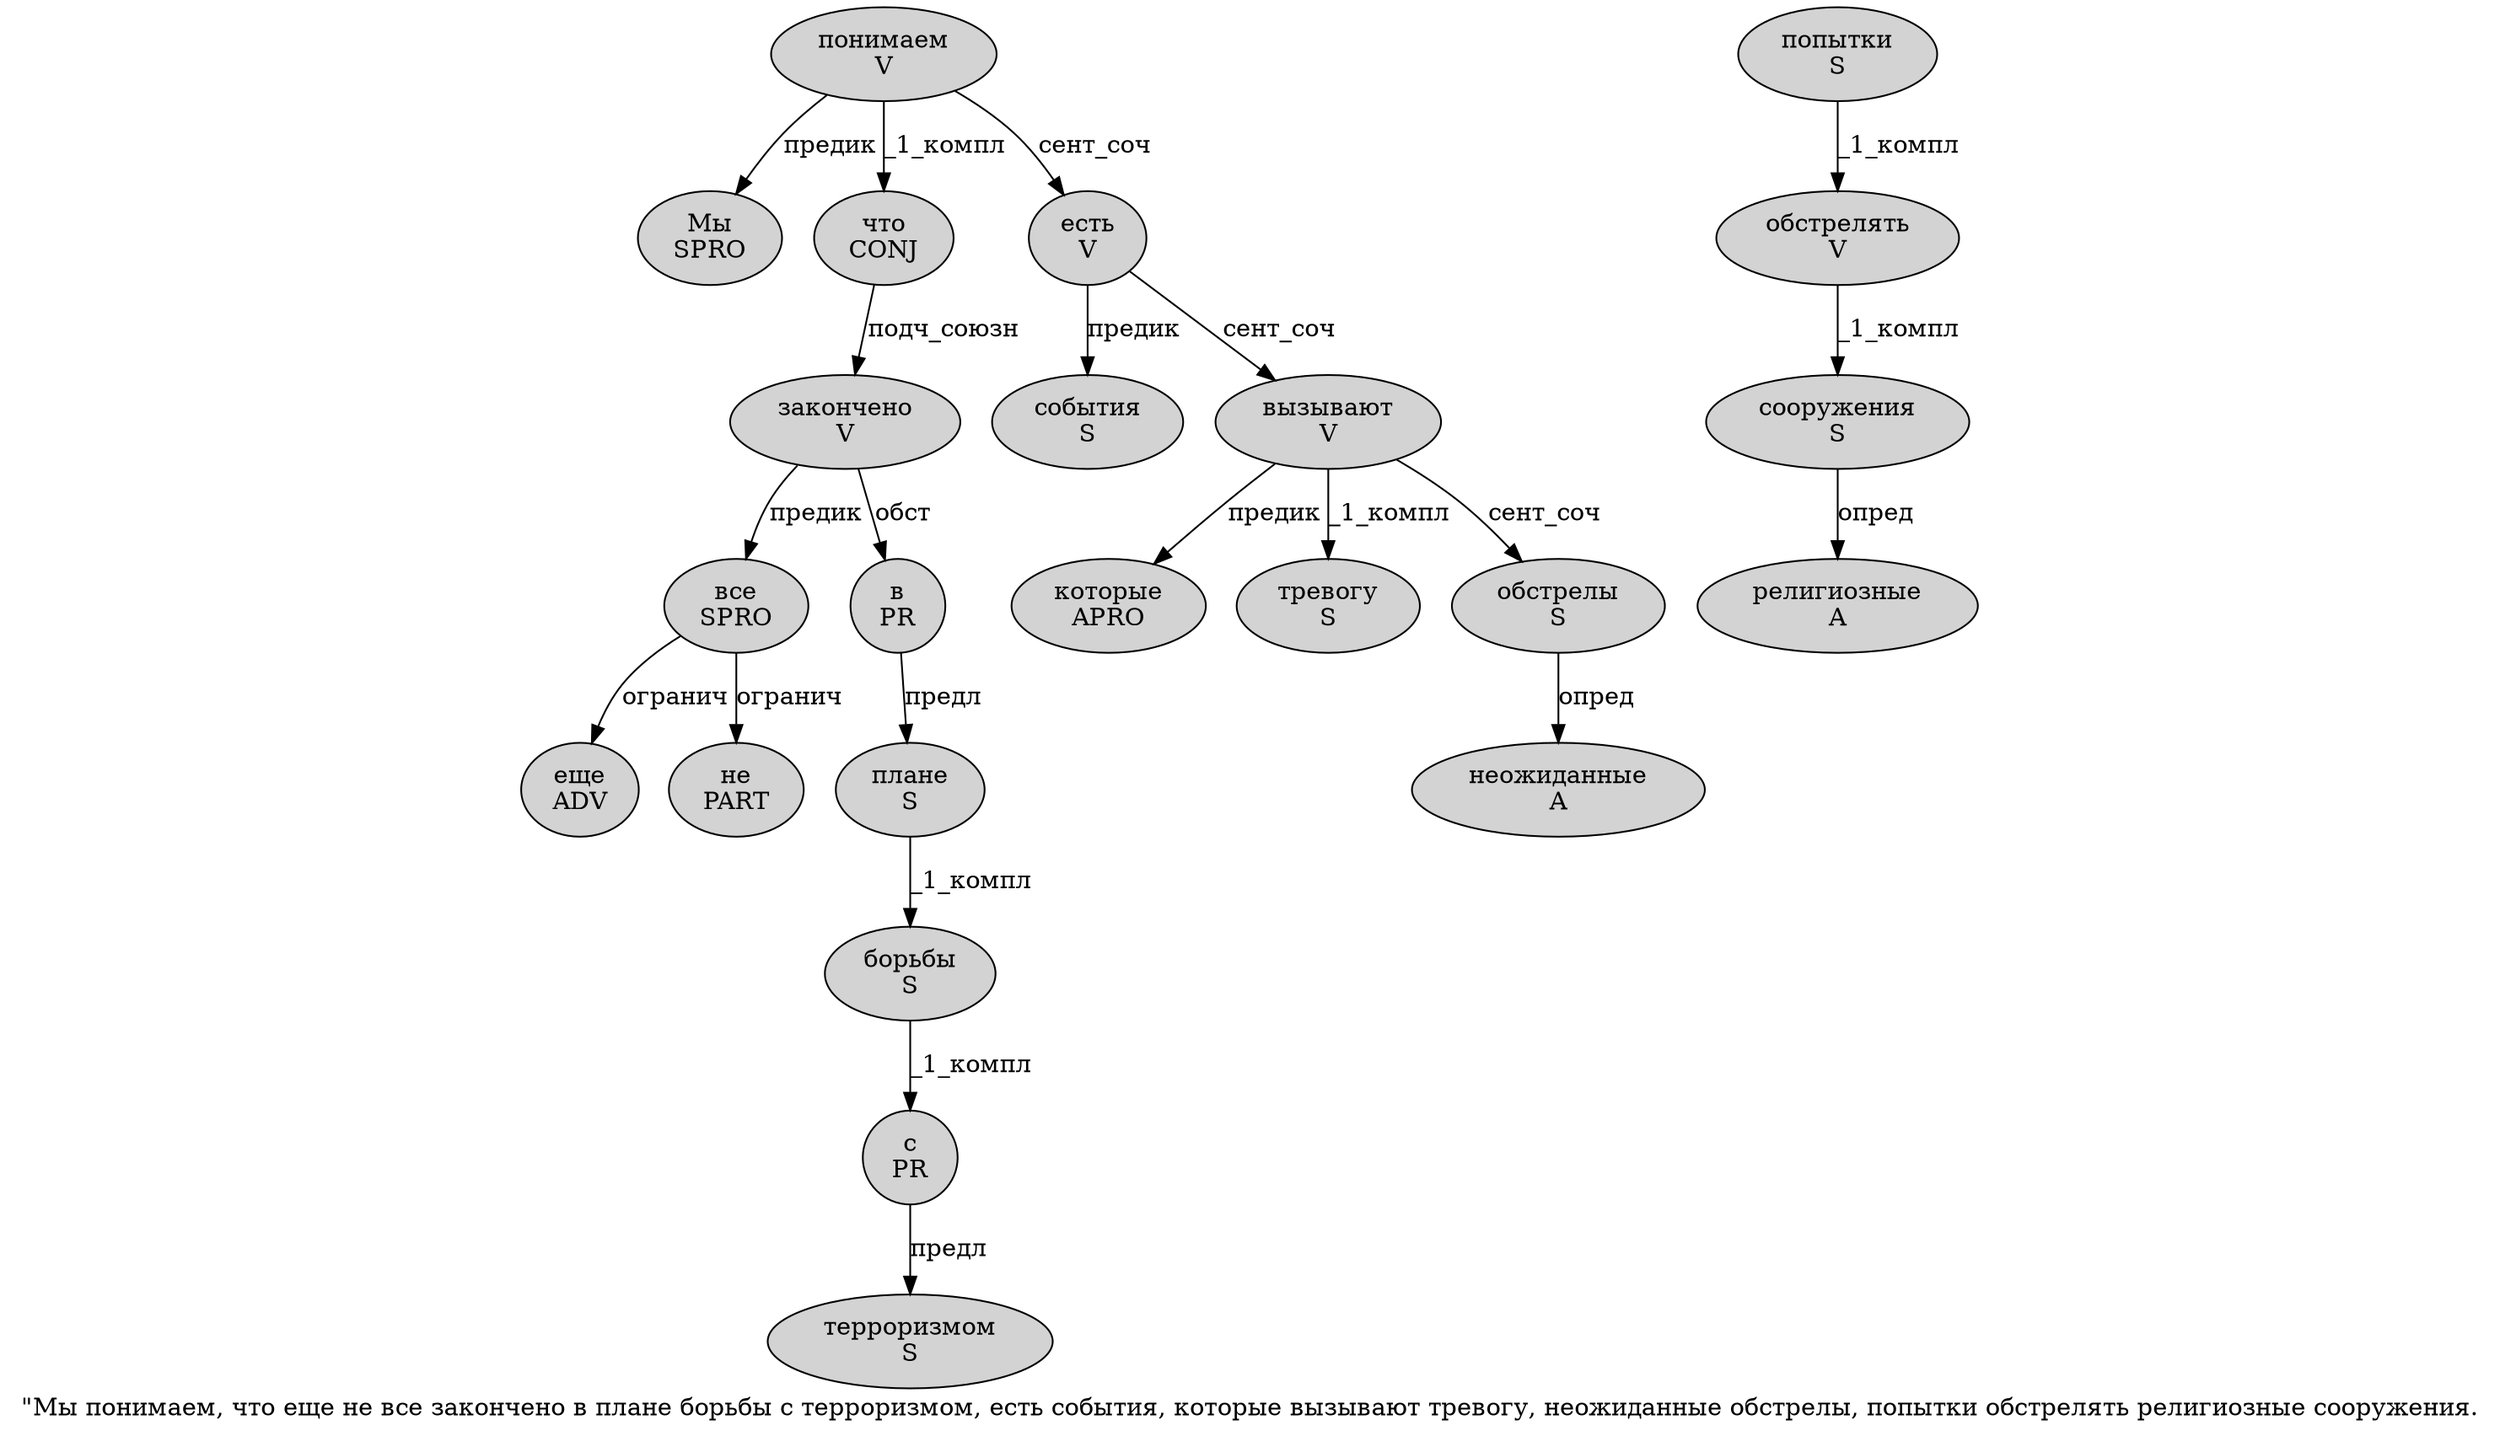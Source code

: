 digraph SENTENCE_1579 {
	graph [label="\"Мы понимаем, что еще не все закончено в плане борьбы с терроризмом, есть события, которые вызывают тревогу, неожиданные обстрелы, попытки обстрелять религиозные сооружения."]
	node [style=filled]
		1 [label="Мы
SPRO" color="" fillcolor=lightgray penwidth=1 shape=ellipse]
		2 [label="понимаем
V" color="" fillcolor=lightgray penwidth=1 shape=ellipse]
		4 [label="что
CONJ" color="" fillcolor=lightgray penwidth=1 shape=ellipse]
		5 [label="еще
ADV" color="" fillcolor=lightgray penwidth=1 shape=ellipse]
		6 [label="не
PART" color="" fillcolor=lightgray penwidth=1 shape=ellipse]
		7 [label="все
SPRO" color="" fillcolor=lightgray penwidth=1 shape=ellipse]
		8 [label="закончено
V" color="" fillcolor=lightgray penwidth=1 shape=ellipse]
		9 [label="в
PR" color="" fillcolor=lightgray penwidth=1 shape=ellipse]
		10 [label="плане
S" color="" fillcolor=lightgray penwidth=1 shape=ellipse]
		11 [label="борьбы
S" color="" fillcolor=lightgray penwidth=1 shape=ellipse]
		12 [label="с
PR" color="" fillcolor=lightgray penwidth=1 shape=ellipse]
		13 [label="терроризмом
S" color="" fillcolor=lightgray penwidth=1 shape=ellipse]
		15 [label="есть
V" color="" fillcolor=lightgray penwidth=1 shape=ellipse]
		16 [label="события
S" color="" fillcolor=lightgray penwidth=1 shape=ellipse]
		18 [label="которые
APRO" color="" fillcolor=lightgray penwidth=1 shape=ellipse]
		19 [label="вызывают
V" color="" fillcolor=lightgray penwidth=1 shape=ellipse]
		20 [label="тревогу
S" color="" fillcolor=lightgray penwidth=1 shape=ellipse]
		22 [label="неожиданные
A" color="" fillcolor=lightgray penwidth=1 shape=ellipse]
		23 [label="обстрелы
S" color="" fillcolor=lightgray penwidth=1 shape=ellipse]
		25 [label="попытки
S" color="" fillcolor=lightgray penwidth=1 shape=ellipse]
		26 [label="обстрелять
V" color="" fillcolor=lightgray penwidth=1 shape=ellipse]
		27 [label="религиозные
A" color="" fillcolor=lightgray penwidth=1 shape=ellipse]
		28 [label="сооружения
S" color="" fillcolor=lightgray penwidth=1 shape=ellipse]
			4 -> 8 [label="подч_союзн"]
			8 -> 7 [label="предик"]
			8 -> 9 [label="обст"]
			11 -> 12 [label="_1_компл"]
			7 -> 5 [label="огранич"]
			7 -> 6 [label="огранич"]
			9 -> 10 [label="предл"]
			19 -> 18 [label="предик"]
			19 -> 20 [label="_1_компл"]
			19 -> 23 [label="сент_соч"]
			25 -> 26 [label="_1_компл"]
			23 -> 22 [label="опред"]
			2 -> 1 [label="предик"]
			2 -> 4 [label="_1_компл"]
			2 -> 15 [label="сент_соч"]
			10 -> 11 [label="_1_компл"]
			12 -> 13 [label="предл"]
			28 -> 27 [label="опред"]
			26 -> 28 [label="_1_компл"]
			15 -> 16 [label="предик"]
			15 -> 19 [label="сент_соч"]
}